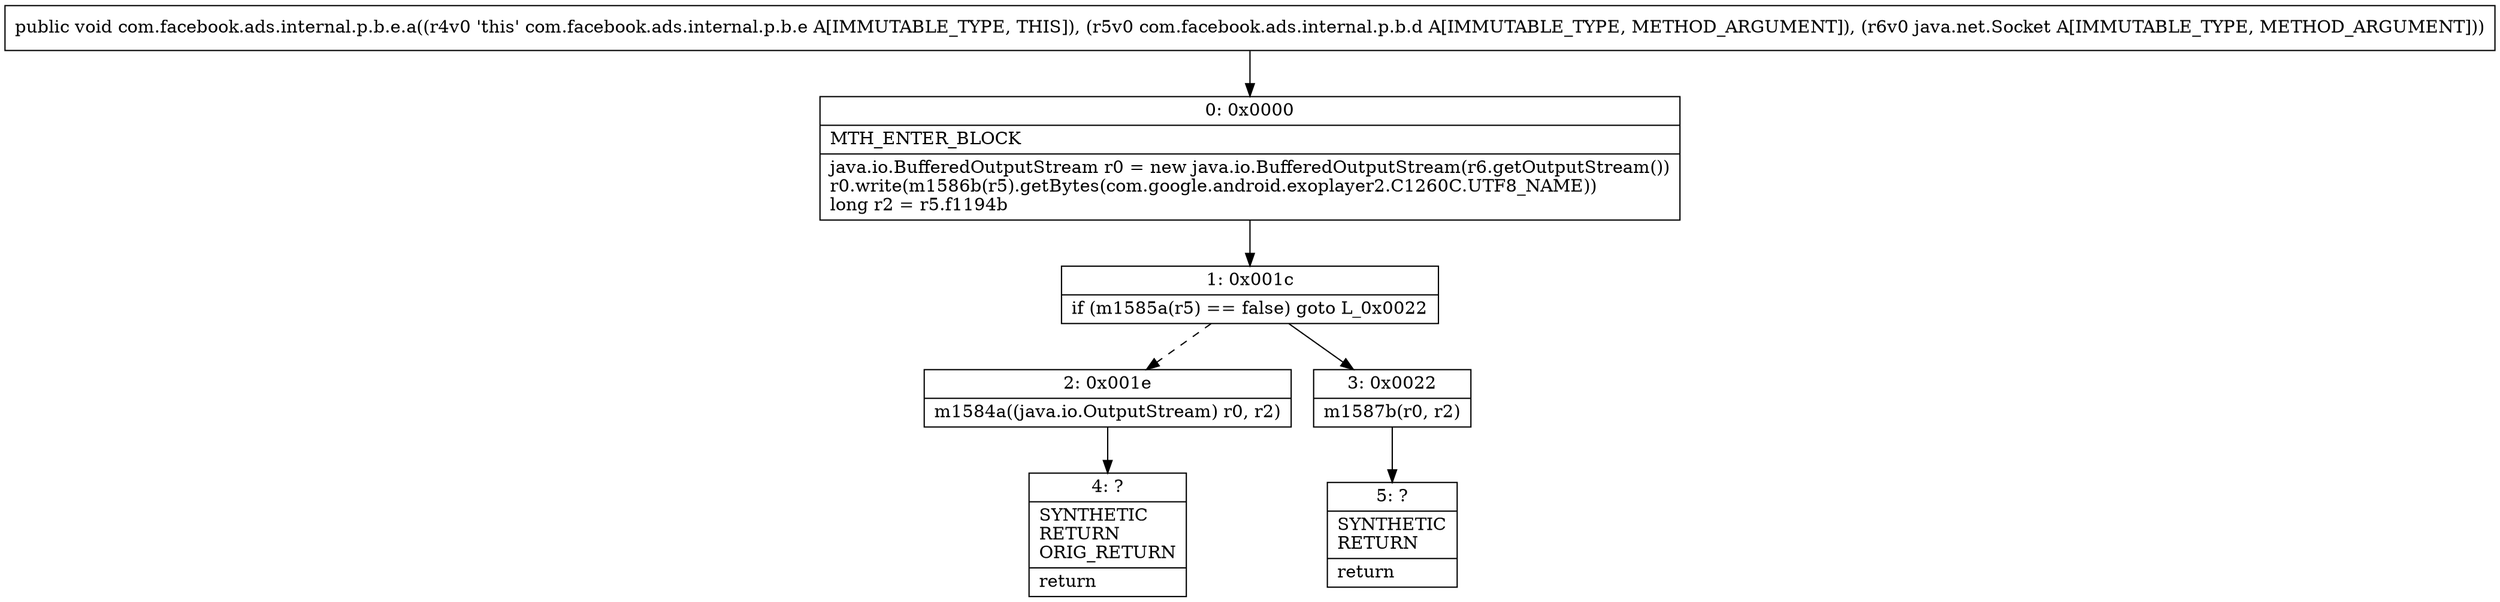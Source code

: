 digraph "CFG forcom.facebook.ads.internal.p.b.e.a(Lcom\/facebook\/ads\/internal\/p\/b\/d;Ljava\/net\/Socket;)V" {
Node_0 [shape=record,label="{0\:\ 0x0000|MTH_ENTER_BLOCK\l|java.io.BufferedOutputStream r0 = new java.io.BufferedOutputStream(r6.getOutputStream())\lr0.write(m1586b(r5).getBytes(com.google.android.exoplayer2.C1260C.UTF8_NAME))\llong r2 = r5.f1194b\l}"];
Node_1 [shape=record,label="{1\:\ 0x001c|if (m1585a(r5) == false) goto L_0x0022\l}"];
Node_2 [shape=record,label="{2\:\ 0x001e|m1584a((java.io.OutputStream) r0, r2)\l}"];
Node_3 [shape=record,label="{3\:\ 0x0022|m1587b(r0, r2)\l}"];
Node_4 [shape=record,label="{4\:\ ?|SYNTHETIC\lRETURN\lORIG_RETURN\l|return\l}"];
Node_5 [shape=record,label="{5\:\ ?|SYNTHETIC\lRETURN\l|return\l}"];
MethodNode[shape=record,label="{public void com.facebook.ads.internal.p.b.e.a((r4v0 'this' com.facebook.ads.internal.p.b.e A[IMMUTABLE_TYPE, THIS]), (r5v0 com.facebook.ads.internal.p.b.d A[IMMUTABLE_TYPE, METHOD_ARGUMENT]), (r6v0 java.net.Socket A[IMMUTABLE_TYPE, METHOD_ARGUMENT])) }"];
MethodNode -> Node_0;
Node_0 -> Node_1;
Node_1 -> Node_2[style=dashed];
Node_1 -> Node_3;
Node_2 -> Node_4;
Node_3 -> Node_5;
}

